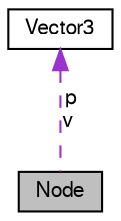 digraph "Node"
{
 // LATEX_PDF_SIZE
  bgcolor="transparent";
  edge [fontname="FreeSans",fontsize="10",labelfontname="FreeSans",labelfontsize="10"];
  node [fontname="FreeSans",fontsize="10",shape=record];
  Node1 [label="Node",height=0.2,width=0.4,color="black", fillcolor="grey75", style="filled", fontcolor="black",tooltip="Node class."];
  Node2 -> Node1 [dir="back",color="darkorchid3",fontsize="10",style="dashed",label=" p\nv" ,fontname="FreeSans"];
  Node2 [label="Vector3",height=0.2,width=0.4,color="black",URL="$a01484.html",tooltip="Vector3 class."];
}
